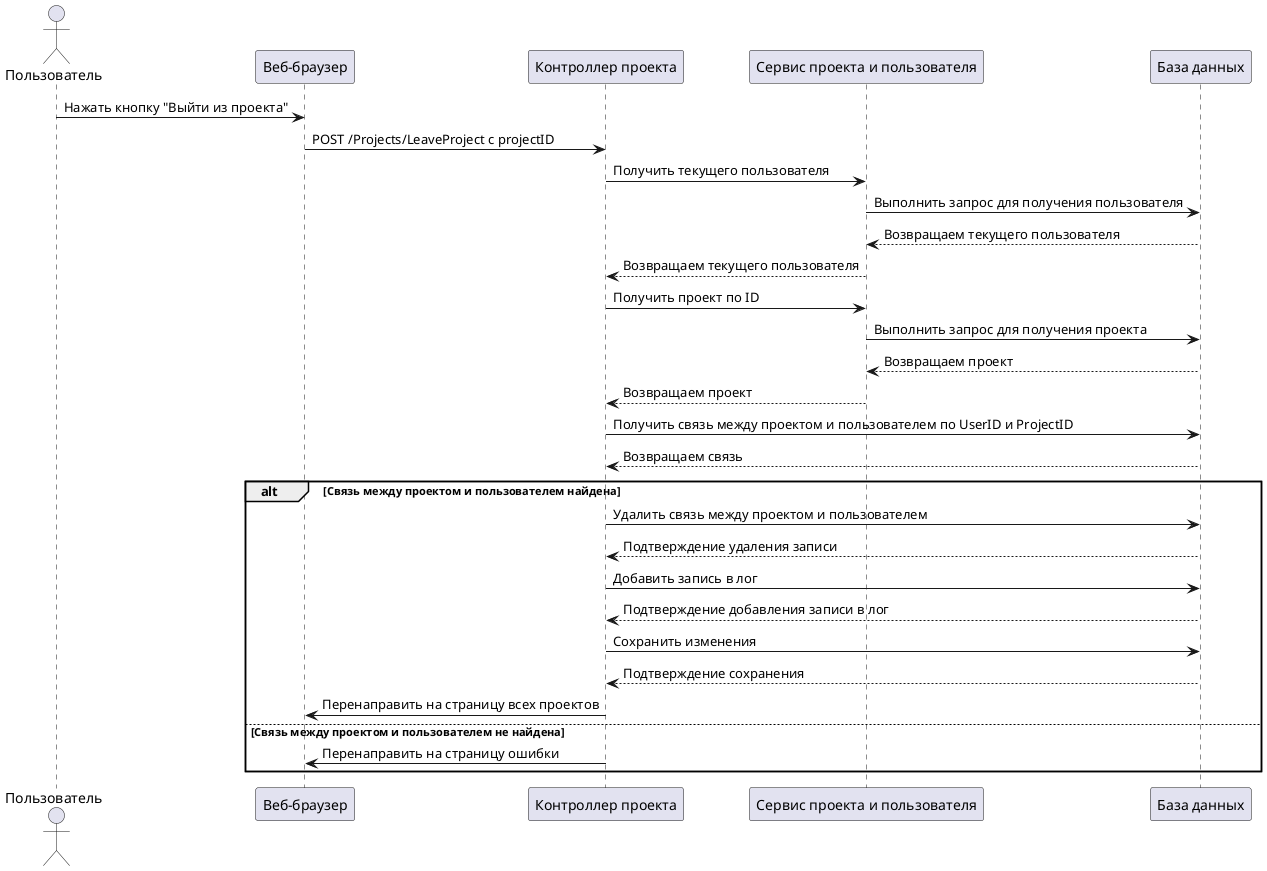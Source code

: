 @startuml LeaveProject
actor Пользователь as User
participant "Веб-браузер" as Browser
participant "Контроллер проекта" as PC
participant "Сервис проекта и пользователя" as UPS
participant "База данных" as DB
User -> Browser: Нажать кнопку "Выйти из проекта"
Browser -> PC: POST /Projects/LeaveProject с projectID

PC -> UPS: Получить текущего пользователя
UPS -> DB: Выполнить запрос для получения пользователя
DB --> UPS: Возвращаем текущего пользователя
UPS --> PC: Возвращаем текущего пользователя

PC -> UPS: Получить проект по ID
UPS -> DB: Выполнить запрос для получения проекта
DB --> UPS: Возвращаем проект
UPS --> PC: Возвращаем проект

PC -> DB: Получить связь между проектом и пользователем по UserID и ProjectID
DB --> PC: Возвращаем связь

alt Связь между проектом и пользователем найдена
    PC -> DB: Удалить связь между проектом и пользователем
    DB --> PC: Подтверждение удаления записи

    PC -> DB: Добавить запись в лог
    DB --> PC: Подтверждение добавления записи в лог

    PC -> DB: Сохранить изменения
    DB --> PC: Подтверждение сохранения

PC -> Browser: Перенаправить на страницу всех проектов
else Связь между проектом и пользоватeлем не найдена
    PC -> Browser: Перенаправить на страницу ошибки
end
@enduml